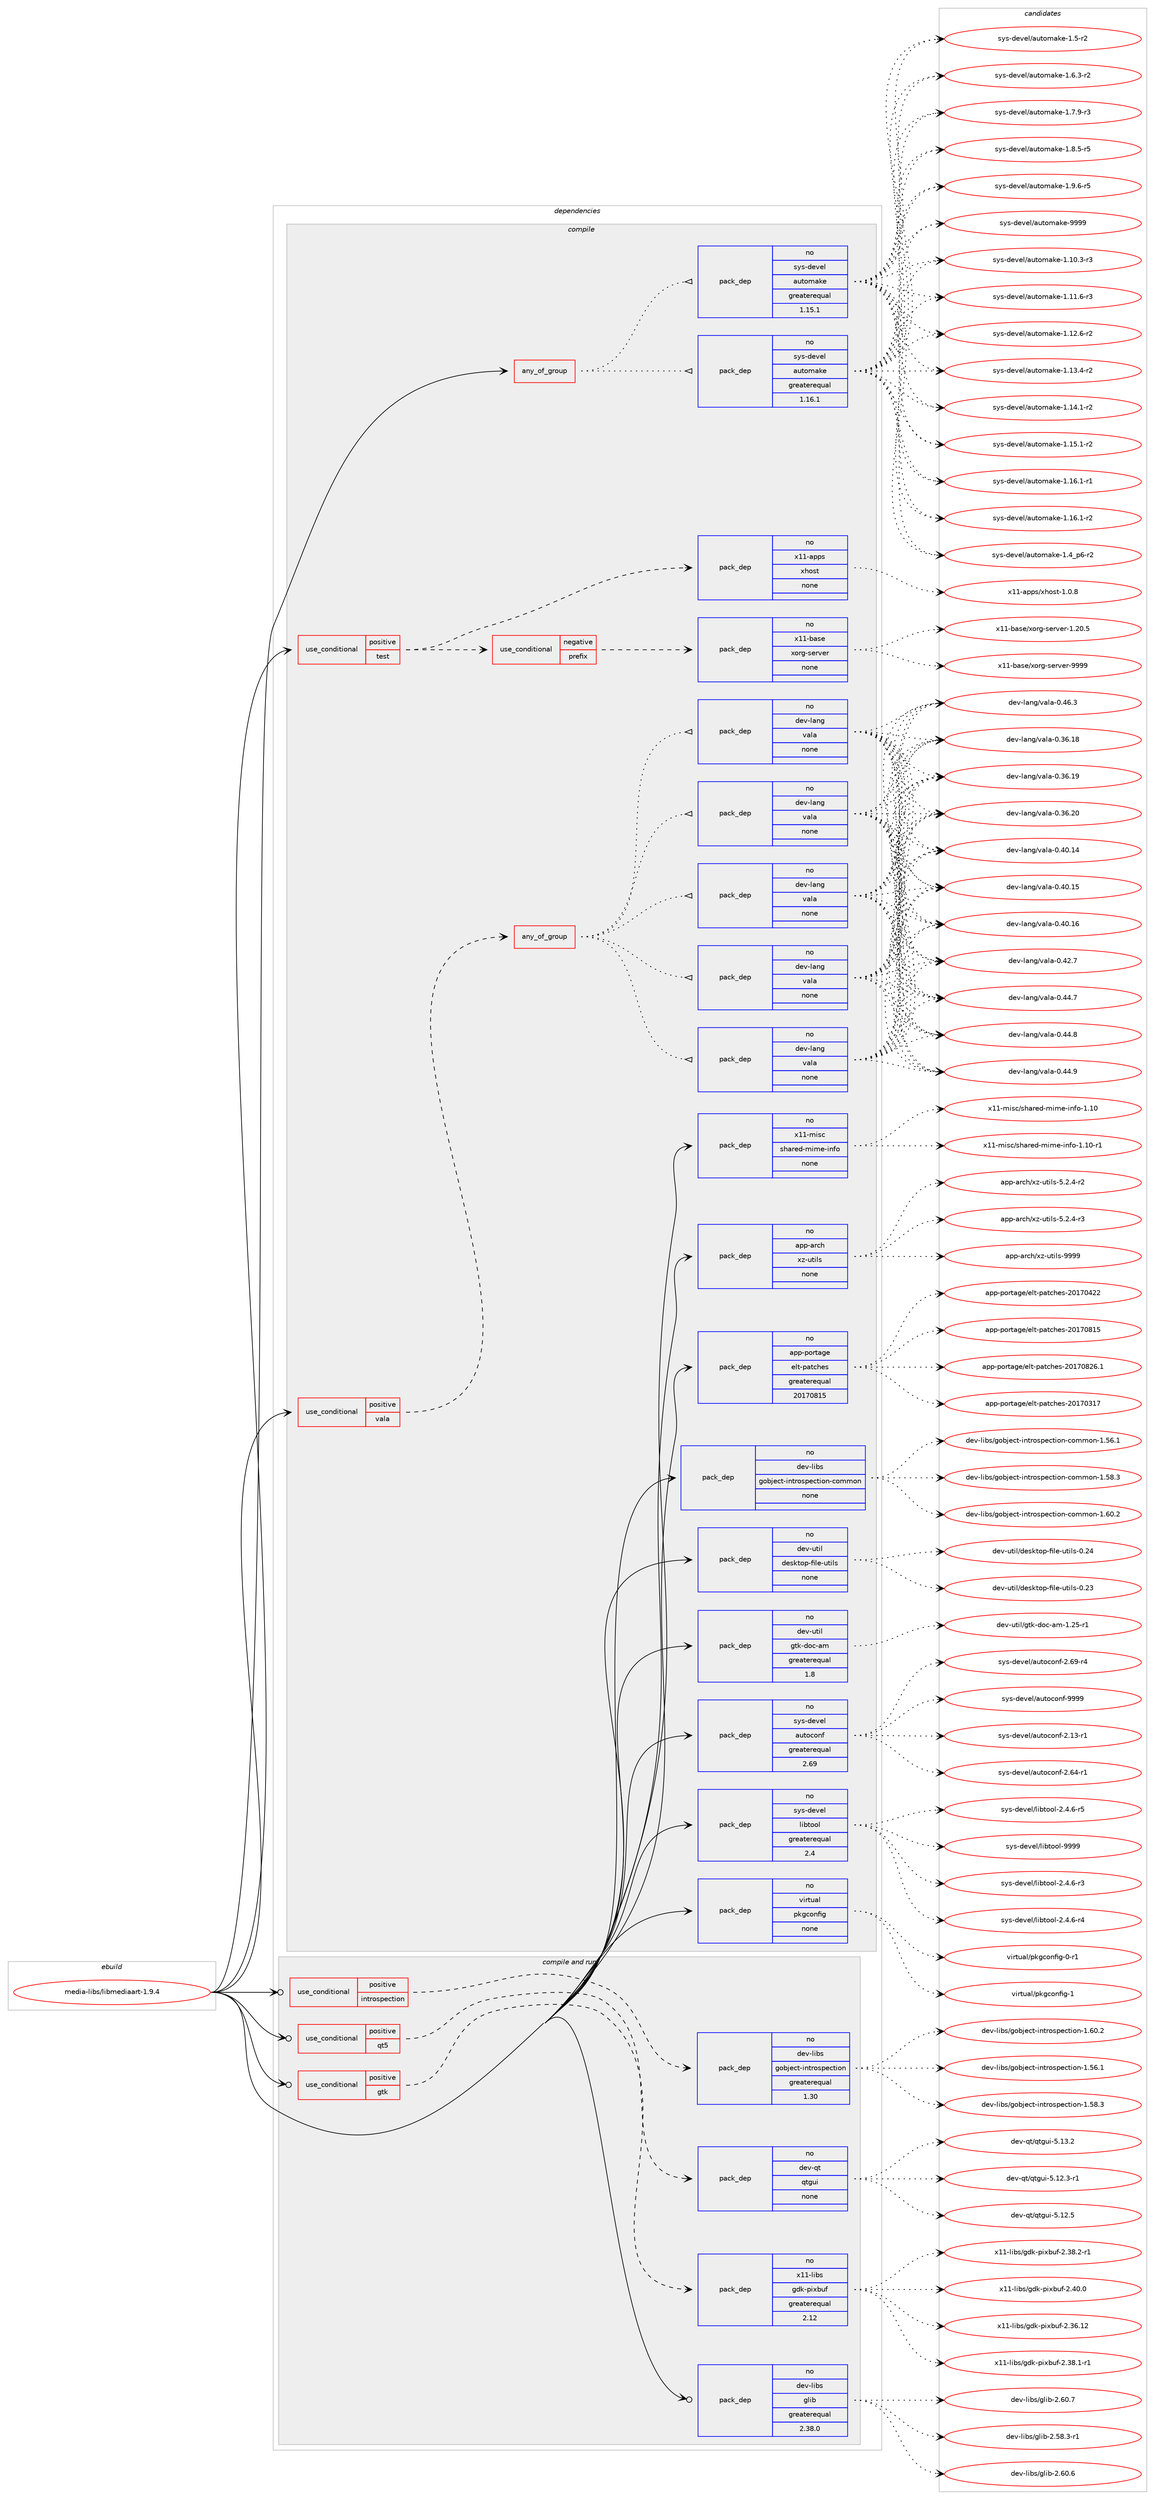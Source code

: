 digraph prolog {

# *************
# Graph options
# *************

newrank=true;
concentrate=true;
compound=true;
graph [rankdir=LR,fontname=Helvetica,fontsize=10,ranksep=1.5];#, ranksep=2.5, nodesep=0.2];
edge  [arrowhead=vee];
node  [fontname=Helvetica,fontsize=10];

# **********
# The ebuild
# **********

subgraph cluster_leftcol {
color=gray;
rank=same;
label=<<i>ebuild</i>>;
id [label="media-libs/libmediaart-1.9.4", color=red, width=4, href="../media-libs/libmediaart-1.9.4.svg"];
}

# ****************
# The dependencies
# ****************

subgraph cluster_midcol {
color=gray;
label=<<i>dependencies</i>>;
subgraph cluster_compile {
fillcolor="#eeeeee";
style=filled;
label=<<i>compile</i>>;
subgraph any13283 {
dependency787775 [label=<<TABLE BORDER="0" CELLBORDER="1" CELLSPACING="0" CELLPADDING="4"><TR><TD CELLPADDING="10">any_of_group</TD></TR></TABLE>>, shape=none, color=red];subgraph pack582469 {
dependency787776 [label=<<TABLE BORDER="0" CELLBORDER="1" CELLSPACING="0" CELLPADDING="4" WIDTH="220"><TR><TD ROWSPAN="6" CELLPADDING="30">pack_dep</TD></TR><TR><TD WIDTH="110">no</TD></TR><TR><TD>sys-devel</TD></TR><TR><TD>automake</TD></TR><TR><TD>greaterequal</TD></TR><TR><TD>1.16.1</TD></TR></TABLE>>, shape=none, color=blue];
}
dependency787775:e -> dependency787776:w [weight=20,style="dotted",arrowhead="oinv"];
subgraph pack582470 {
dependency787777 [label=<<TABLE BORDER="0" CELLBORDER="1" CELLSPACING="0" CELLPADDING="4" WIDTH="220"><TR><TD ROWSPAN="6" CELLPADDING="30">pack_dep</TD></TR><TR><TD WIDTH="110">no</TD></TR><TR><TD>sys-devel</TD></TR><TR><TD>automake</TD></TR><TR><TD>greaterequal</TD></TR><TR><TD>1.15.1</TD></TR></TABLE>>, shape=none, color=blue];
}
dependency787775:e -> dependency787777:w [weight=20,style="dotted",arrowhead="oinv"];
}
id:e -> dependency787775:w [weight=20,style="solid",arrowhead="vee"];
subgraph cond191590 {
dependency787778 [label=<<TABLE BORDER="0" CELLBORDER="1" CELLSPACING="0" CELLPADDING="4"><TR><TD ROWSPAN="3" CELLPADDING="10">use_conditional</TD></TR><TR><TD>positive</TD></TR><TR><TD>test</TD></TR></TABLE>>, shape=none, color=red];
subgraph cond191591 {
dependency787779 [label=<<TABLE BORDER="0" CELLBORDER="1" CELLSPACING="0" CELLPADDING="4"><TR><TD ROWSPAN="3" CELLPADDING="10">use_conditional</TD></TR><TR><TD>negative</TD></TR><TR><TD>prefix</TD></TR></TABLE>>, shape=none, color=red];
subgraph pack582471 {
dependency787780 [label=<<TABLE BORDER="0" CELLBORDER="1" CELLSPACING="0" CELLPADDING="4" WIDTH="220"><TR><TD ROWSPAN="6" CELLPADDING="30">pack_dep</TD></TR><TR><TD WIDTH="110">no</TD></TR><TR><TD>x11-base</TD></TR><TR><TD>xorg-server</TD></TR><TR><TD>none</TD></TR><TR><TD></TD></TR></TABLE>>, shape=none, color=blue];
}
dependency787779:e -> dependency787780:w [weight=20,style="dashed",arrowhead="vee"];
}
dependency787778:e -> dependency787779:w [weight=20,style="dashed",arrowhead="vee"];
subgraph pack582472 {
dependency787781 [label=<<TABLE BORDER="0" CELLBORDER="1" CELLSPACING="0" CELLPADDING="4" WIDTH="220"><TR><TD ROWSPAN="6" CELLPADDING="30">pack_dep</TD></TR><TR><TD WIDTH="110">no</TD></TR><TR><TD>x11-apps</TD></TR><TR><TD>xhost</TD></TR><TR><TD>none</TD></TR><TR><TD></TD></TR></TABLE>>, shape=none, color=blue];
}
dependency787778:e -> dependency787781:w [weight=20,style="dashed",arrowhead="vee"];
}
id:e -> dependency787778:w [weight=20,style="solid",arrowhead="vee"];
subgraph cond191592 {
dependency787782 [label=<<TABLE BORDER="0" CELLBORDER="1" CELLSPACING="0" CELLPADDING="4"><TR><TD ROWSPAN="3" CELLPADDING="10">use_conditional</TD></TR><TR><TD>positive</TD></TR><TR><TD>vala</TD></TR></TABLE>>, shape=none, color=red];
subgraph any13284 {
dependency787783 [label=<<TABLE BORDER="0" CELLBORDER="1" CELLSPACING="0" CELLPADDING="4"><TR><TD CELLPADDING="10">any_of_group</TD></TR></TABLE>>, shape=none, color=red];subgraph pack582473 {
dependency787784 [label=<<TABLE BORDER="0" CELLBORDER="1" CELLSPACING="0" CELLPADDING="4" WIDTH="220"><TR><TD ROWSPAN="6" CELLPADDING="30">pack_dep</TD></TR><TR><TD WIDTH="110">no</TD></TR><TR><TD>dev-lang</TD></TR><TR><TD>vala</TD></TR><TR><TD>none</TD></TR><TR><TD></TD></TR></TABLE>>, shape=none, color=blue];
}
dependency787783:e -> dependency787784:w [weight=20,style="dotted",arrowhead="oinv"];
subgraph pack582474 {
dependency787785 [label=<<TABLE BORDER="0" CELLBORDER="1" CELLSPACING="0" CELLPADDING="4" WIDTH="220"><TR><TD ROWSPAN="6" CELLPADDING="30">pack_dep</TD></TR><TR><TD WIDTH="110">no</TD></TR><TR><TD>dev-lang</TD></TR><TR><TD>vala</TD></TR><TR><TD>none</TD></TR><TR><TD></TD></TR></TABLE>>, shape=none, color=blue];
}
dependency787783:e -> dependency787785:w [weight=20,style="dotted",arrowhead="oinv"];
subgraph pack582475 {
dependency787786 [label=<<TABLE BORDER="0" CELLBORDER="1" CELLSPACING="0" CELLPADDING="4" WIDTH="220"><TR><TD ROWSPAN="6" CELLPADDING="30">pack_dep</TD></TR><TR><TD WIDTH="110">no</TD></TR><TR><TD>dev-lang</TD></TR><TR><TD>vala</TD></TR><TR><TD>none</TD></TR><TR><TD></TD></TR></TABLE>>, shape=none, color=blue];
}
dependency787783:e -> dependency787786:w [weight=20,style="dotted",arrowhead="oinv"];
subgraph pack582476 {
dependency787787 [label=<<TABLE BORDER="0" CELLBORDER="1" CELLSPACING="0" CELLPADDING="4" WIDTH="220"><TR><TD ROWSPAN="6" CELLPADDING="30">pack_dep</TD></TR><TR><TD WIDTH="110">no</TD></TR><TR><TD>dev-lang</TD></TR><TR><TD>vala</TD></TR><TR><TD>none</TD></TR><TR><TD></TD></TR></TABLE>>, shape=none, color=blue];
}
dependency787783:e -> dependency787787:w [weight=20,style="dotted",arrowhead="oinv"];
subgraph pack582477 {
dependency787788 [label=<<TABLE BORDER="0" CELLBORDER="1" CELLSPACING="0" CELLPADDING="4" WIDTH="220"><TR><TD ROWSPAN="6" CELLPADDING="30">pack_dep</TD></TR><TR><TD WIDTH="110">no</TD></TR><TR><TD>dev-lang</TD></TR><TR><TD>vala</TD></TR><TR><TD>none</TD></TR><TR><TD></TD></TR></TABLE>>, shape=none, color=blue];
}
dependency787783:e -> dependency787788:w [weight=20,style="dotted",arrowhead="oinv"];
}
dependency787782:e -> dependency787783:w [weight=20,style="dashed",arrowhead="vee"];
}
id:e -> dependency787782:w [weight=20,style="solid",arrowhead="vee"];
subgraph pack582478 {
dependency787789 [label=<<TABLE BORDER="0" CELLBORDER="1" CELLSPACING="0" CELLPADDING="4" WIDTH="220"><TR><TD ROWSPAN="6" CELLPADDING="30">pack_dep</TD></TR><TR><TD WIDTH="110">no</TD></TR><TR><TD>app-arch</TD></TR><TR><TD>xz-utils</TD></TR><TR><TD>none</TD></TR><TR><TD></TD></TR></TABLE>>, shape=none, color=blue];
}
id:e -> dependency787789:w [weight=20,style="solid",arrowhead="vee"];
subgraph pack582479 {
dependency787790 [label=<<TABLE BORDER="0" CELLBORDER="1" CELLSPACING="0" CELLPADDING="4" WIDTH="220"><TR><TD ROWSPAN="6" CELLPADDING="30">pack_dep</TD></TR><TR><TD WIDTH="110">no</TD></TR><TR><TD>app-portage</TD></TR><TR><TD>elt-patches</TD></TR><TR><TD>greaterequal</TD></TR><TR><TD>20170815</TD></TR></TABLE>>, shape=none, color=blue];
}
id:e -> dependency787790:w [weight=20,style="solid",arrowhead="vee"];
subgraph pack582480 {
dependency787791 [label=<<TABLE BORDER="0" CELLBORDER="1" CELLSPACING="0" CELLPADDING="4" WIDTH="220"><TR><TD ROWSPAN="6" CELLPADDING="30">pack_dep</TD></TR><TR><TD WIDTH="110">no</TD></TR><TR><TD>dev-libs</TD></TR><TR><TD>gobject-introspection-common</TD></TR><TR><TD>none</TD></TR><TR><TD></TD></TR></TABLE>>, shape=none, color=blue];
}
id:e -> dependency787791:w [weight=20,style="solid",arrowhead="vee"];
subgraph pack582481 {
dependency787792 [label=<<TABLE BORDER="0" CELLBORDER="1" CELLSPACING="0" CELLPADDING="4" WIDTH="220"><TR><TD ROWSPAN="6" CELLPADDING="30">pack_dep</TD></TR><TR><TD WIDTH="110">no</TD></TR><TR><TD>dev-util</TD></TR><TR><TD>desktop-file-utils</TD></TR><TR><TD>none</TD></TR><TR><TD></TD></TR></TABLE>>, shape=none, color=blue];
}
id:e -> dependency787792:w [weight=20,style="solid",arrowhead="vee"];
subgraph pack582482 {
dependency787793 [label=<<TABLE BORDER="0" CELLBORDER="1" CELLSPACING="0" CELLPADDING="4" WIDTH="220"><TR><TD ROWSPAN="6" CELLPADDING="30">pack_dep</TD></TR><TR><TD WIDTH="110">no</TD></TR><TR><TD>dev-util</TD></TR><TR><TD>gtk-doc-am</TD></TR><TR><TD>greaterequal</TD></TR><TR><TD>1.8</TD></TR></TABLE>>, shape=none, color=blue];
}
id:e -> dependency787793:w [weight=20,style="solid",arrowhead="vee"];
subgraph pack582483 {
dependency787794 [label=<<TABLE BORDER="0" CELLBORDER="1" CELLSPACING="0" CELLPADDING="4" WIDTH="220"><TR><TD ROWSPAN="6" CELLPADDING="30">pack_dep</TD></TR><TR><TD WIDTH="110">no</TD></TR><TR><TD>sys-devel</TD></TR><TR><TD>autoconf</TD></TR><TR><TD>greaterequal</TD></TR><TR><TD>2.69</TD></TR></TABLE>>, shape=none, color=blue];
}
id:e -> dependency787794:w [weight=20,style="solid",arrowhead="vee"];
subgraph pack582484 {
dependency787795 [label=<<TABLE BORDER="0" CELLBORDER="1" CELLSPACING="0" CELLPADDING="4" WIDTH="220"><TR><TD ROWSPAN="6" CELLPADDING="30">pack_dep</TD></TR><TR><TD WIDTH="110">no</TD></TR><TR><TD>sys-devel</TD></TR><TR><TD>libtool</TD></TR><TR><TD>greaterequal</TD></TR><TR><TD>2.4</TD></TR></TABLE>>, shape=none, color=blue];
}
id:e -> dependency787795:w [weight=20,style="solid",arrowhead="vee"];
subgraph pack582485 {
dependency787796 [label=<<TABLE BORDER="0" CELLBORDER="1" CELLSPACING="0" CELLPADDING="4" WIDTH="220"><TR><TD ROWSPAN="6" CELLPADDING="30">pack_dep</TD></TR><TR><TD WIDTH="110">no</TD></TR><TR><TD>virtual</TD></TR><TR><TD>pkgconfig</TD></TR><TR><TD>none</TD></TR><TR><TD></TD></TR></TABLE>>, shape=none, color=blue];
}
id:e -> dependency787796:w [weight=20,style="solid",arrowhead="vee"];
subgraph pack582486 {
dependency787797 [label=<<TABLE BORDER="0" CELLBORDER="1" CELLSPACING="0" CELLPADDING="4" WIDTH="220"><TR><TD ROWSPAN="6" CELLPADDING="30">pack_dep</TD></TR><TR><TD WIDTH="110">no</TD></TR><TR><TD>x11-misc</TD></TR><TR><TD>shared-mime-info</TD></TR><TR><TD>none</TD></TR><TR><TD></TD></TR></TABLE>>, shape=none, color=blue];
}
id:e -> dependency787797:w [weight=20,style="solid",arrowhead="vee"];
}
subgraph cluster_compileandrun {
fillcolor="#eeeeee";
style=filled;
label=<<i>compile and run</i>>;
subgraph cond191593 {
dependency787798 [label=<<TABLE BORDER="0" CELLBORDER="1" CELLSPACING="0" CELLPADDING="4"><TR><TD ROWSPAN="3" CELLPADDING="10">use_conditional</TD></TR><TR><TD>positive</TD></TR><TR><TD>gtk</TD></TR></TABLE>>, shape=none, color=red];
subgraph pack582487 {
dependency787799 [label=<<TABLE BORDER="0" CELLBORDER="1" CELLSPACING="0" CELLPADDING="4" WIDTH="220"><TR><TD ROWSPAN="6" CELLPADDING="30">pack_dep</TD></TR><TR><TD WIDTH="110">no</TD></TR><TR><TD>x11-libs</TD></TR><TR><TD>gdk-pixbuf</TD></TR><TR><TD>greaterequal</TD></TR><TR><TD>2.12</TD></TR></TABLE>>, shape=none, color=blue];
}
dependency787798:e -> dependency787799:w [weight=20,style="dashed",arrowhead="vee"];
}
id:e -> dependency787798:w [weight=20,style="solid",arrowhead="odotvee"];
subgraph cond191594 {
dependency787800 [label=<<TABLE BORDER="0" CELLBORDER="1" CELLSPACING="0" CELLPADDING="4"><TR><TD ROWSPAN="3" CELLPADDING="10">use_conditional</TD></TR><TR><TD>positive</TD></TR><TR><TD>introspection</TD></TR></TABLE>>, shape=none, color=red];
subgraph pack582488 {
dependency787801 [label=<<TABLE BORDER="0" CELLBORDER="1" CELLSPACING="0" CELLPADDING="4" WIDTH="220"><TR><TD ROWSPAN="6" CELLPADDING="30">pack_dep</TD></TR><TR><TD WIDTH="110">no</TD></TR><TR><TD>dev-libs</TD></TR><TR><TD>gobject-introspection</TD></TR><TR><TD>greaterequal</TD></TR><TR><TD>1.30</TD></TR></TABLE>>, shape=none, color=blue];
}
dependency787800:e -> dependency787801:w [weight=20,style="dashed",arrowhead="vee"];
}
id:e -> dependency787800:w [weight=20,style="solid",arrowhead="odotvee"];
subgraph cond191595 {
dependency787802 [label=<<TABLE BORDER="0" CELLBORDER="1" CELLSPACING="0" CELLPADDING="4"><TR><TD ROWSPAN="3" CELLPADDING="10">use_conditional</TD></TR><TR><TD>positive</TD></TR><TR><TD>qt5</TD></TR></TABLE>>, shape=none, color=red];
subgraph pack582489 {
dependency787803 [label=<<TABLE BORDER="0" CELLBORDER="1" CELLSPACING="0" CELLPADDING="4" WIDTH="220"><TR><TD ROWSPAN="6" CELLPADDING="30">pack_dep</TD></TR><TR><TD WIDTH="110">no</TD></TR><TR><TD>dev-qt</TD></TR><TR><TD>qtgui</TD></TR><TR><TD>none</TD></TR><TR><TD></TD></TR></TABLE>>, shape=none, color=blue];
}
dependency787802:e -> dependency787803:w [weight=20,style="dashed",arrowhead="vee"];
}
id:e -> dependency787802:w [weight=20,style="solid",arrowhead="odotvee"];
subgraph pack582490 {
dependency787804 [label=<<TABLE BORDER="0" CELLBORDER="1" CELLSPACING="0" CELLPADDING="4" WIDTH="220"><TR><TD ROWSPAN="6" CELLPADDING="30">pack_dep</TD></TR><TR><TD WIDTH="110">no</TD></TR><TR><TD>dev-libs</TD></TR><TR><TD>glib</TD></TR><TR><TD>greaterequal</TD></TR><TR><TD>2.38.0</TD></TR></TABLE>>, shape=none, color=blue];
}
id:e -> dependency787804:w [weight=20,style="solid",arrowhead="odotvee"];
}
subgraph cluster_run {
fillcolor="#eeeeee";
style=filled;
label=<<i>run</i>>;
}
}

# **************
# The candidates
# **************

subgraph cluster_choices {
rank=same;
color=gray;
label=<<i>candidates</i>>;

subgraph choice582469 {
color=black;
nodesep=1;
choice11512111545100101118101108479711711611110997107101454946494846514511451 [label="sys-devel/automake-1.10.3-r3", color=red, width=4,href="../sys-devel/automake-1.10.3-r3.svg"];
choice11512111545100101118101108479711711611110997107101454946494946544511451 [label="sys-devel/automake-1.11.6-r3", color=red, width=4,href="../sys-devel/automake-1.11.6-r3.svg"];
choice11512111545100101118101108479711711611110997107101454946495046544511450 [label="sys-devel/automake-1.12.6-r2", color=red, width=4,href="../sys-devel/automake-1.12.6-r2.svg"];
choice11512111545100101118101108479711711611110997107101454946495146524511450 [label="sys-devel/automake-1.13.4-r2", color=red, width=4,href="../sys-devel/automake-1.13.4-r2.svg"];
choice11512111545100101118101108479711711611110997107101454946495246494511450 [label="sys-devel/automake-1.14.1-r2", color=red, width=4,href="../sys-devel/automake-1.14.1-r2.svg"];
choice11512111545100101118101108479711711611110997107101454946495346494511450 [label="sys-devel/automake-1.15.1-r2", color=red, width=4,href="../sys-devel/automake-1.15.1-r2.svg"];
choice11512111545100101118101108479711711611110997107101454946495446494511449 [label="sys-devel/automake-1.16.1-r1", color=red, width=4,href="../sys-devel/automake-1.16.1-r1.svg"];
choice11512111545100101118101108479711711611110997107101454946495446494511450 [label="sys-devel/automake-1.16.1-r2", color=red, width=4,href="../sys-devel/automake-1.16.1-r2.svg"];
choice115121115451001011181011084797117116111109971071014549465295112544511450 [label="sys-devel/automake-1.4_p6-r2", color=red, width=4,href="../sys-devel/automake-1.4_p6-r2.svg"];
choice11512111545100101118101108479711711611110997107101454946534511450 [label="sys-devel/automake-1.5-r2", color=red, width=4,href="../sys-devel/automake-1.5-r2.svg"];
choice115121115451001011181011084797117116111109971071014549465446514511450 [label="sys-devel/automake-1.6.3-r2", color=red, width=4,href="../sys-devel/automake-1.6.3-r2.svg"];
choice115121115451001011181011084797117116111109971071014549465546574511451 [label="sys-devel/automake-1.7.9-r3", color=red, width=4,href="../sys-devel/automake-1.7.9-r3.svg"];
choice115121115451001011181011084797117116111109971071014549465646534511453 [label="sys-devel/automake-1.8.5-r5", color=red, width=4,href="../sys-devel/automake-1.8.5-r5.svg"];
choice115121115451001011181011084797117116111109971071014549465746544511453 [label="sys-devel/automake-1.9.6-r5", color=red, width=4,href="../sys-devel/automake-1.9.6-r5.svg"];
choice115121115451001011181011084797117116111109971071014557575757 [label="sys-devel/automake-9999", color=red, width=4,href="../sys-devel/automake-9999.svg"];
dependency787776:e -> choice11512111545100101118101108479711711611110997107101454946494846514511451:w [style=dotted,weight="100"];
dependency787776:e -> choice11512111545100101118101108479711711611110997107101454946494946544511451:w [style=dotted,weight="100"];
dependency787776:e -> choice11512111545100101118101108479711711611110997107101454946495046544511450:w [style=dotted,weight="100"];
dependency787776:e -> choice11512111545100101118101108479711711611110997107101454946495146524511450:w [style=dotted,weight="100"];
dependency787776:e -> choice11512111545100101118101108479711711611110997107101454946495246494511450:w [style=dotted,weight="100"];
dependency787776:e -> choice11512111545100101118101108479711711611110997107101454946495346494511450:w [style=dotted,weight="100"];
dependency787776:e -> choice11512111545100101118101108479711711611110997107101454946495446494511449:w [style=dotted,weight="100"];
dependency787776:e -> choice11512111545100101118101108479711711611110997107101454946495446494511450:w [style=dotted,weight="100"];
dependency787776:e -> choice115121115451001011181011084797117116111109971071014549465295112544511450:w [style=dotted,weight="100"];
dependency787776:e -> choice11512111545100101118101108479711711611110997107101454946534511450:w [style=dotted,weight="100"];
dependency787776:e -> choice115121115451001011181011084797117116111109971071014549465446514511450:w [style=dotted,weight="100"];
dependency787776:e -> choice115121115451001011181011084797117116111109971071014549465546574511451:w [style=dotted,weight="100"];
dependency787776:e -> choice115121115451001011181011084797117116111109971071014549465646534511453:w [style=dotted,weight="100"];
dependency787776:e -> choice115121115451001011181011084797117116111109971071014549465746544511453:w [style=dotted,weight="100"];
dependency787776:e -> choice115121115451001011181011084797117116111109971071014557575757:w [style=dotted,weight="100"];
}
subgraph choice582470 {
color=black;
nodesep=1;
choice11512111545100101118101108479711711611110997107101454946494846514511451 [label="sys-devel/automake-1.10.3-r3", color=red, width=4,href="../sys-devel/automake-1.10.3-r3.svg"];
choice11512111545100101118101108479711711611110997107101454946494946544511451 [label="sys-devel/automake-1.11.6-r3", color=red, width=4,href="../sys-devel/automake-1.11.6-r3.svg"];
choice11512111545100101118101108479711711611110997107101454946495046544511450 [label="sys-devel/automake-1.12.6-r2", color=red, width=4,href="../sys-devel/automake-1.12.6-r2.svg"];
choice11512111545100101118101108479711711611110997107101454946495146524511450 [label="sys-devel/automake-1.13.4-r2", color=red, width=4,href="../sys-devel/automake-1.13.4-r2.svg"];
choice11512111545100101118101108479711711611110997107101454946495246494511450 [label="sys-devel/automake-1.14.1-r2", color=red, width=4,href="../sys-devel/automake-1.14.1-r2.svg"];
choice11512111545100101118101108479711711611110997107101454946495346494511450 [label="sys-devel/automake-1.15.1-r2", color=red, width=4,href="../sys-devel/automake-1.15.1-r2.svg"];
choice11512111545100101118101108479711711611110997107101454946495446494511449 [label="sys-devel/automake-1.16.1-r1", color=red, width=4,href="../sys-devel/automake-1.16.1-r1.svg"];
choice11512111545100101118101108479711711611110997107101454946495446494511450 [label="sys-devel/automake-1.16.1-r2", color=red, width=4,href="../sys-devel/automake-1.16.1-r2.svg"];
choice115121115451001011181011084797117116111109971071014549465295112544511450 [label="sys-devel/automake-1.4_p6-r2", color=red, width=4,href="../sys-devel/automake-1.4_p6-r2.svg"];
choice11512111545100101118101108479711711611110997107101454946534511450 [label="sys-devel/automake-1.5-r2", color=red, width=4,href="../sys-devel/automake-1.5-r2.svg"];
choice115121115451001011181011084797117116111109971071014549465446514511450 [label="sys-devel/automake-1.6.3-r2", color=red, width=4,href="../sys-devel/automake-1.6.3-r2.svg"];
choice115121115451001011181011084797117116111109971071014549465546574511451 [label="sys-devel/automake-1.7.9-r3", color=red, width=4,href="../sys-devel/automake-1.7.9-r3.svg"];
choice115121115451001011181011084797117116111109971071014549465646534511453 [label="sys-devel/automake-1.8.5-r5", color=red, width=4,href="../sys-devel/automake-1.8.5-r5.svg"];
choice115121115451001011181011084797117116111109971071014549465746544511453 [label="sys-devel/automake-1.9.6-r5", color=red, width=4,href="../sys-devel/automake-1.9.6-r5.svg"];
choice115121115451001011181011084797117116111109971071014557575757 [label="sys-devel/automake-9999", color=red, width=4,href="../sys-devel/automake-9999.svg"];
dependency787777:e -> choice11512111545100101118101108479711711611110997107101454946494846514511451:w [style=dotted,weight="100"];
dependency787777:e -> choice11512111545100101118101108479711711611110997107101454946494946544511451:w [style=dotted,weight="100"];
dependency787777:e -> choice11512111545100101118101108479711711611110997107101454946495046544511450:w [style=dotted,weight="100"];
dependency787777:e -> choice11512111545100101118101108479711711611110997107101454946495146524511450:w [style=dotted,weight="100"];
dependency787777:e -> choice11512111545100101118101108479711711611110997107101454946495246494511450:w [style=dotted,weight="100"];
dependency787777:e -> choice11512111545100101118101108479711711611110997107101454946495346494511450:w [style=dotted,weight="100"];
dependency787777:e -> choice11512111545100101118101108479711711611110997107101454946495446494511449:w [style=dotted,weight="100"];
dependency787777:e -> choice11512111545100101118101108479711711611110997107101454946495446494511450:w [style=dotted,weight="100"];
dependency787777:e -> choice115121115451001011181011084797117116111109971071014549465295112544511450:w [style=dotted,weight="100"];
dependency787777:e -> choice11512111545100101118101108479711711611110997107101454946534511450:w [style=dotted,weight="100"];
dependency787777:e -> choice115121115451001011181011084797117116111109971071014549465446514511450:w [style=dotted,weight="100"];
dependency787777:e -> choice115121115451001011181011084797117116111109971071014549465546574511451:w [style=dotted,weight="100"];
dependency787777:e -> choice115121115451001011181011084797117116111109971071014549465646534511453:w [style=dotted,weight="100"];
dependency787777:e -> choice115121115451001011181011084797117116111109971071014549465746544511453:w [style=dotted,weight="100"];
dependency787777:e -> choice115121115451001011181011084797117116111109971071014557575757:w [style=dotted,weight="100"];
}
subgraph choice582471 {
color=black;
nodesep=1;
choice1204949459897115101471201111141034511510111411810111445494650484653 [label="x11-base/xorg-server-1.20.5", color=red, width=4,href="../x11-base/xorg-server-1.20.5.svg"];
choice120494945989711510147120111114103451151011141181011144557575757 [label="x11-base/xorg-server-9999", color=red, width=4,href="../x11-base/xorg-server-9999.svg"];
dependency787780:e -> choice1204949459897115101471201111141034511510111411810111445494650484653:w [style=dotted,weight="100"];
dependency787780:e -> choice120494945989711510147120111114103451151011141181011144557575757:w [style=dotted,weight="100"];
}
subgraph choice582472 {
color=black;
nodesep=1;
choice1204949459711211211547120104111115116454946484656 [label="x11-apps/xhost-1.0.8", color=red, width=4,href="../x11-apps/xhost-1.0.8.svg"];
dependency787781:e -> choice1204949459711211211547120104111115116454946484656:w [style=dotted,weight="100"];
}
subgraph choice582473 {
color=black;
nodesep=1;
choice10010111845108971101034711897108974548465154464956 [label="dev-lang/vala-0.36.18", color=red, width=4,href="../dev-lang/vala-0.36.18.svg"];
choice10010111845108971101034711897108974548465154464957 [label="dev-lang/vala-0.36.19", color=red, width=4,href="../dev-lang/vala-0.36.19.svg"];
choice10010111845108971101034711897108974548465154465048 [label="dev-lang/vala-0.36.20", color=red, width=4,href="../dev-lang/vala-0.36.20.svg"];
choice10010111845108971101034711897108974548465248464952 [label="dev-lang/vala-0.40.14", color=red, width=4,href="../dev-lang/vala-0.40.14.svg"];
choice10010111845108971101034711897108974548465248464953 [label="dev-lang/vala-0.40.15", color=red, width=4,href="../dev-lang/vala-0.40.15.svg"];
choice10010111845108971101034711897108974548465248464954 [label="dev-lang/vala-0.40.16", color=red, width=4,href="../dev-lang/vala-0.40.16.svg"];
choice100101118451089711010347118971089745484652504655 [label="dev-lang/vala-0.42.7", color=red, width=4,href="../dev-lang/vala-0.42.7.svg"];
choice100101118451089711010347118971089745484652524655 [label="dev-lang/vala-0.44.7", color=red, width=4,href="../dev-lang/vala-0.44.7.svg"];
choice100101118451089711010347118971089745484652524656 [label="dev-lang/vala-0.44.8", color=red, width=4,href="../dev-lang/vala-0.44.8.svg"];
choice100101118451089711010347118971089745484652524657 [label="dev-lang/vala-0.44.9", color=red, width=4,href="../dev-lang/vala-0.44.9.svg"];
choice100101118451089711010347118971089745484652544651 [label="dev-lang/vala-0.46.3", color=red, width=4,href="../dev-lang/vala-0.46.3.svg"];
dependency787784:e -> choice10010111845108971101034711897108974548465154464956:w [style=dotted,weight="100"];
dependency787784:e -> choice10010111845108971101034711897108974548465154464957:w [style=dotted,weight="100"];
dependency787784:e -> choice10010111845108971101034711897108974548465154465048:w [style=dotted,weight="100"];
dependency787784:e -> choice10010111845108971101034711897108974548465248464952:w [style=dotted,weight="100"];
dependency787784:e -> choice10010111845108971101034711897108974548465248464953:w [style=dotted,weight="100"];
dependency787784:e -> choice10010111845108971101034711897108974548465248464954:w [style=dotted,weight="100"];
dependency787784:e -> choice100101118451089711010347118971089745484652504655:w [style=dotted,weight="100"];
dependency787784:e -> choice100101118451089711010347118971089745484652524655:w [style=dotted,weight="100"];
dependency787784:e -> choice100101118451089711010347118971089745484652524656:w [style=dotted,weight="100"];
dependency787784:e -> choice100101118451089711010347118971089745484652524657:w [style=dotted,weight="100"];
dependency787784:e -> choice100101118451089711010347118971089745484652544651:w [style=dotted,weight="100"];
}
subgraph choice582474 {
color=black;
nodesep=1;
choice10010111845108971101034711897108974548465154464956 [label="dev-lang/vala-0.36.18", color=red, width=4,href="../dev-lang/vala-0.36.18.svg"];
choice10010111845108971101034711897108974548465154464957 [label="dev-lang/vala-0.36.19", color=red, width=4,href="../dev-lang/vala-0.36.19.svg"];
choice10010111845108971101034711897108974548465154465048 [label="dev-lang/vala-0.36.20", color=red, width=4,href="../dev-lang/vala-0.36.20.svg"];
choice10010111845108971101034711897108974548465248464952 [label="dev-lang/vala-0.40.14", color=red, width=4,href="../dev-lang/vala-0.40.14.svg"];
choice10010111845108971101034711897108974548465248464953 [label="dev-lang/vala-0.40.15", color=red, width=4,href="../dev-lang/vala-0.40.15.svg"];
choice10010111845108971101034711897108974548465248464954 [label="dev-lang/vala-0.40.16", color=red, width=4,href="../dev-lang/vala-0.40.16.svg"];
choice100101118451089711010347118971089745484652504655 [label="dev-lang/vala-0.42.7", color=red, width=4,href="../dev-lang/vala-0.42.7.svg"];
choice100101118451089711010347118971089745484652524655 [label="dev-lang/vala-0.44.7", color=red, width=4,href="../dev-lang/vala-0.44.7.svg"];
choice100101118451089711010347118971089745484652524656 [label="dev-lang/vala-0.44.8", color=red, width=4,href="../dev-lang/vala-0.44.8.svg"];
choice100101118451089711010347118971089745484652524657 [label="dev-lang/vala-0.44.9", color=red, width=4,href="../dev-lang/vala-0.44.9.svg"];
choice100101118451089711010347118971089745484652544651 [label="dev-lang/vala-0.46.3", color=red, width=4,href="../dev-lang/vala-0.46.3.svg"];
dependency787785:e -> choice10010111845108971101034711897108974548465154464956:w [style=dotted,weight="100"];
dependency787785:e -> choice10010111845108971101034711897108974548465154464957:w [style=dotted,weight="100"];
dependency787785:e -> choice10010111845108971101034711897108974548465154465048:w [style=dotted,weight="100"];
dependency787785:e -> choice10010111845108971101034711897108974548465248464952:w [style=dotted,weight="100"];
dependency787785:e -> choice10010111845108971101034711897108974548465248464953:w [style=dotted,weight="100"];
dependency787785:e -> choice10010111845108971101034711897108974548465248464954:w [style=dotted,weight="100"];
dependency787785:e -> choice100101118451089711010347118971089745484652504655:w [style=dotted,weight="100"];
dependency787785:e -> choice100101118451089711010347118971089745484652524655:w [style=dotted,weight="100"];
dependency787785:e -> choice100101118451089711010347118971089745484652524656:w [style=dotted,weight="100"];
dependency787785:e -> choice100101118451089711010347118971089745484652524657:w [style=dotted,weight="100"];
dependency787785:e -> choice100101118451089711010347118971089745484652544651:w [style=dotted,weight="100"];
}
subgraph choice582475 {
color=black;
nodesep=1;
choice10010111845108971101034711897108974548465154464956 [label="dev-lang/vala-0.36.18", color=red, width=4,href="../dev-lang/vala-0.36.18.svg"];
choice10010111845108971101034711897108974548465154464957 [label="dev-lang/vala-0.36.19", color=red, width=4,href="../dev-lang/vala-0.36.19.svg"];
choice10010111845108971101034711897108974548465154465048 [label="dev-lang/vala-0.36.20", color=red, width=4,href="../dev-lang/vala-0.36.20.svg"];
choice10010111845108971101034711897108974548465248464952 [label="dev-lang/vala-0.40.14", color=red, width=4,href="../dev-lang/vala-0.40.14.svg"];
choice10010111845108971101034711897108974548465248464953 [label="dev-lang/vala-0.40.15", color=red, width=4,href="../dev-lang/vala-0.40.15.svg"];
choice10010111845108971101034711897108974548465248464954 [label="dev-lang/vala-0.40.16", color=red, width=4,href="../dev-lang/vala-0.40.16.svg"];
choice100101118451089711010347118971089745484652504655 [label="dev-lang/vala-0.42.7", color=red, width=4,href="../dev-lang/vala-0.42.7.svg"];
choice100101118451089711010347118971089745484652524655 [label="dev-lang/vala-0.44.7", color=red, width=4,href="../dev-lang/vala-0.44.7.svg"];
choice100101118451089711010347118971089745484652524656 [label="dev-lang/vala-0.44.8", color=red, width=4,href="../dev-lang/vala-0.44.8.svg"];
choice100101118451089711010347118971089745484652524657 [label="dev-lang/vala-0.44.9", color=red, width=4,href="../dev-lang/vala-0.44.9.svg"];
choice100101118451089711010347118971089745484652544651 [label="dev-lang/vala-0.46.3", color=red, width=4,href="../dev-lang/vala-0.46.3.svg"];
dependency787786:e -> choice10010111845108971101034711897108974548465154464956:w [style=dotted,weight="100"];
dependency787786:e -> choice10010111845108971101034711897108974548465154464957:w [style=dotted,weight="100"];
dependency787786:e -> choice10010111845108971101034711897108974548465154465048:w [style=dotted,weight="100"];
dependency787786:e -> choice10010111845108971101034711897108974548465248464952:w [style=dotted,weight="100"];
dependency787786:e -> choice10010111845108971101034711897108974548465248464953:w [style=dotted,weight="100"];
dependency787786:e -> choice10010111845108971101034711897108974548465248464954:w [style=dotted,weight="100"];
dependency787786:e -> choice100101118451089711010347118971089745484652504655:w [style=dotted,weight="100"];
dependency787786:e -> choice100101118451089711010347118971089745484652524655:w [style=dotted,weight="100"];
dependency787786:e -> choice100101118451089711010347118971089745484652524656:w [style=dotted,weight="100"];
dependency787786:e -> choice100101118451089711010347118971089745484652524657:w [style=dotted,weight="100"];
dependency787786:e -> choice100101118451089711010347118971089745484652544651:w [style=dotted,weight="100"];
}
subgraph choice582476 {
color=black;
nodesep=1;
choice10010111845108971101034711897108974548465154464956 [label="dev-lang/vala-0.36.18", color=red, width=4,href="../dev-lang/vala-0.36.18.svg"];
choice10010111845108971101034711897108974548465154464957 [label="dev-lang/vala-0.36.19", color=red, width=4,href="../dev-lang/vala-0.36.19.svg"];
choice10010111845108971101034711897108974548465154465048 [label="dev-lang/vala-0.36.20", color=red, width=4,href="../dev-lang/vala-0.36.20.svg"];
choice10010111845108971101034711897108974548465248464952 [label="dev-lang/vala-0.40.14", color=red, width=4,href="../dev-lang/vala-0.40.14.svg"];
choice10010111845108971101034711897108974548465248464953 [label="dev-lang/vala-0.40.15", color=red, width=4,href="../dev-lang/vala-0.40.15.svg"];
choice10010111845108971101034711897108974548465248464954 [label="dev-lang/vala-0.40.16", color=red, width=4,href="../dev-lang/vala-0.40.16.svg"];
choice100101118451089711010347118971089745484652504655 [label="dev-lang/vala-0.42.7", color=red, width=4,href="../dev-lang/vala-0.42.7.svg"];
choice100101118451089711010347118971089745484652524655 [label="dev-lang/vala-0.44.7", color=red, width=4,href="../dev-lang/vala-0.44.7.svg"];
choice100101118451089711010347118971089745484652524656 [label="dev-lang/vala-0.44.8", color=red, width=4,href="../dev-lang/vala-0.44.8.svg"];
choice100101118451089711010347118971089745484652524657 [label="dev-lang/vala-0.44.9", color=red, width=4,href="../dev-lang/vala-0.44.9.svg"];
choice100101118451089711010347118971089745484652544651 [label="dev-lang/vala-0.46.3", color=red, width=4,href="../dev-lang/vala-0.46.3.svg"];
dependency787787:e -> choice10010111845108971101034711897108974548465154464956:w [style=dotted,weight="100"];
dependency787787:e -> choice10010111845108971101034711897108974548465154464957:w [style=dotted,weight="100"];
dependency787787:e -> choice10010111845108971101034711897108974548465154465048:w [style=dotted,weight="100"];
dependency787787:e -> choice10010111845108971101034711897108974548465248464952:w [style=dotted,weight="100"];
dependency787787:e -> choice10010111845108971101034711897108974548465248464953:w [style=dotted,weight="100"];
dependency787787:e -> choice10010111845108971101034711897108974548465248464954:w [style=dotted,weight="100"];
dependency787787:e -> choice100101118451089711010347118971089745484652504655:w [style=dotted,weight="100"];
dependency787787:e -> choice100101118451089711010347118971089745484652524655:w [style=dotted,weight="100"];
dependency787787:e -> choice100101118451089711010347118971089745484652524656:w [style=dotted,weight="100"];
dependency787787:e -> choice100101118451089711010347118971089745484652524657:w [style=dotted,weight="100"];
dependency787787:e -> choice100101118451089711010347118971089745484652544651:w [style=dotted,weight="100"];
}
subgraph choice582477 {
color=black;
nodesep=1;
choice10010111845108971101034711897108974548465154464956 [label="dev-lang/vala-0.36.18", color=red, width=4,href="../dev-lang/vala-0.36.18.svg"];
choice10010111845108971101034711897108974548465154464957 [label="dev-lang/vala-0.36.19", color=red, width=4,href="../dev-lang/vala-0.36.19.svg"];
choice10010111845108971101034711897108974548465154465048 [label="dev-lang/vala-0.36.20", color=red, width=4,href="../dev-lang/vala-0.36.20.svg"];
choice10010111845108971101034711897108974548465248464952 [label="dev-lang/vala-0.40.14", color=red, width=4,href="../dev-lang/vala-0.40.14.svg"];
choice10010111845108971101034711897108974548465248464953 [label="dev-lang/vala-0.40.15", color=red, width=4,href="../dev-lang/vala-0.40.15.svg"];
choice10010111845108971101034711897108974548465248464954 [label="dev-lang/vala-0.40.16", color=red, width=4,href="../dev-lang/vala-0.40.16.svg"];
choice100101118451089711010347118971089745484652504655 [label="dev-lang/vala-0.42.7", color=red, width=4,href="../dev-lang/vala-0.42.7.svg"];
choice100101118451089711010347118971089745484652524655 [label="dev-lang/vala-0.44.7", color=red, width=4,href="../dev-lang/vala-0.44.7.svg"];
choice100101118451089711010347118971089745484652524656 [label="dev-lang/vala-0.44.8", color=red, width=4,href="../dev-lang/vala-0.44.8.svg"];
choice100101118451089711010347118971089745484652524657 [label="dev-lang/vala-0.44.9", color=red, width=4,href="../dev-lang/vala-0.44.9.svg"];
choice100101118451089711010347118971089745484652544651 [label="dev-lang/vala-0.46.3", color=red, width=4,href="../dev-lang/vala-0.46.3.svg"];
dependency787788:e -> choice10010111845108971101034711897108974548465154464956:w [style=dotted,weight="100"];
dependency787788:e -> choice10010111845108971101034711897108974548465154464957:w [style=dotted,weight="100"];
dependency787788:e -> choice10010111845108971101034711897108974548465154465048:w [style=dotted,weight="100"];
dependency787788:e -> choice10010111845108971101034711897108974548465248464952:w [style=dotted,weight="100"];
dependency787788:e -> choice10010111845108971101034711897108974548465248464953:w [style=dotted,weight="100"];
dependency787788:e -> choice10010111845108971101034711897108974548465248464954:w [style=dotted,weight="100"];
dependency787788:e -> choice100101118451089711010347118971089745484652504655:w [style=dotted,weight="100"];
dependency787788:e -> choice100101118451089711010347118971089745484652524655:w [style=dotted,weight="100"];
dependency787788:e -> choice100101118451089711010347118971089745484652524656:w [style=dotted,weight="100"];
dependency787788:e -> choice100101118451089711010347118971089745484652524657:w [style=dotted,weight="100"];
dependency787788:e -> choice100101118451089711010347118971089745484652544651:w [style=dotted,weight="100"];
}
subgraph choice582478 {
color=black;
nodesep=1;
choice9711211245971149910447120122451171161051081154553465046524511450 [label="app-arch/xz-utils-5.2.4-r2", color=red, width=4,href="../app-arch/xz-utils-5.2.4-r2.svg"];
choice9711211245971149910447120122451171161051081154553465046524511451 [label="app-arch/xz-utils-5.2.4-r3", color=red, width=4,href="../app-arch/xz-utils-5.2.4-r3.svg"];
choice9711211245971149910447120122451171161051081154557575757 [label="app-arch/xz-utils-9999", color=red, width=4,href="../app-arch/xz-utils-9999.svg"];
dependency787789:e -> choice9711211245971149910447120122451171161051081154553465046524511450:w [style=dotted,weight="100"];
dependency787789:e -> choice9711211245971149910447120122451171161051081154553465046524511451:w [style=dotted,weight="100"];
dependency787789:e -> choice9711211245971149910447120122451171161051081154557575757:w [style=dotted,weight="100"];
}
subgraph choice582479 {
color=black;
nodesep=1;
choice97112112451121111141169710310147101108116451129711699104101115455048495548514955 [label="app-portage/elt-patches-20170317", color=red, width=4,href="../app-portage/elt-patches-20170317.svg"];
choice97112112451121111141169710310147101108116451129711699104101115455048495548525050 [label="app-portage/elt-patches-20170422", color=red, width=4,href="../app-portage/elt-patches-20170422.svg"];
choice97112112451121111141169710310147101108116451129711699104101115455048495548564953 [label="app-portage/elt-patches-20170815", color=red, width=4,href="../app-portage/elt-patches-20170815.svg"];
choice971121124511211111411697103101471011081164511297116991041011154550484955485650544649 [label="app-portage/elt-patches-20170826.1", color=red, width=4,href="../app-portage/elt-patches-20170826.1.svg"];
dependency787790:e -> choice97112112451121111141169710310147101108116451129711699104101115455048495548514955:w [style=dotted,weight="100"];
dependency787790:e -> choice97112112451121111141169710310147101108116451129711699104101115455048495548525050:w [style=dotted,weight="100"];
dependency787790:e -> choice97112112451121111141169710310147101108116451129711699104101115455048495548564953:w [style=dotted,weight="100"];
dependency787790:e -> choice971121124511211111411697103101471011081164511297116991041011154550484955485650544649:w [style=dotted,weight="100"];
}
subgraph choice582480 {
color=black;
nodesep=1;
choice10010111845108105981154710311198106101991164510511011611411111511210199116105111110459911110910911111045494653544649 [label="dev-libs/gobject-introspection-common-1.56.1", color=red, width=4,href="../dev-libs/gobject-introspection-common-1.56.1.svg"];
choice10010111845108105981154710311198106101991164510511011611411111511210199116105111110459911110910911111045494653564651 [label="dev-libs/gobject-introspection-common-1.58.3", color=red, width=4,href="../dev-libs/gobject-introspection-common-1.58.3.svg"];
choice10010111845108105981154710311198106101991164510511011611411111511210199116105111110459911110910911111045494654484650 [label="dev-libs/gobject-introspection-common-1.60.2", color=red, width=4,href="../dev-libs/gobject-introspection-common-1.60.2.svg"];
dependency787791:e -> choice10010111845108105981154710311198106101991164510511011611411111511210199116105111110459911110910911111045494653544649:w [style=dotted,weight="100"];
dependency787791:e -> choice10010111845108105981154710311198106101991164510511011611411111511210199116105111110459911110910911111045494653564651:w [style=dotted,weight="100"];
dependency787791:e -> choice10010111845108105981154710311198106101991164510511011611411111511210199116105111110459911110910911111045494654484650:w [style=dotted,weight="100"];
}
subgraph choice582481 {
color=black;
nodesep=1;
choice100101118451171161051084710010111510711611111245102105108101451171161051081154548465051 [label="dev-util/desktop-file-utils-0.23", color=red, width=4,href="../dev-util/desktop-file-utils-0.23.svg"];
choice100101118451171161051084710010111510711611111245102105108101451171161051081154548465052 [label="dev-util/desktop-file-utils-0.24", color=red, width=4,href="../dev-util/desktop-file-utils-0.24.svg"];
dependency787792:e -> choice100101118451171161051084710010111510711611111245102105108101451171161051081154548465051:w [style=dotted,weight="100"];
dependency787792:e -> choice100101118451171161051084710010111510711611111245102105108101451171161051081154548465052:w [style=dotted,weight="100"];
}
subgraph choice582482 {
color=black;
nodesep=1;
choice10010111845117116105108471031161074510011199459710945494650534511449 [label="dev-util/gtk-doc-am-1.25-r1", color=red, width=4,href="../dev-util/gtk-doc-am-1.25-r1.svg"];
dependency787793:e -> choice10010111845117116105108471031161074510011199459710945494650534511449:w [style=dotted,weight="100"];
}
subgraph choice582483 {
color=black;
nodesep=1;
choice1151211154510010111810110847971171161119911111010245504649514511449 [label="sys-devel/autoconf-2.13-r1", color=red, width=4,href="../sys-devel/autoconf-2.13-r1.svg"];
choice1151211154510010111810110847971171161119911111010245504654524511449 [label="sys-devel/autoconf-2.64-r1", color=red, width=4,href="../sys-devel/autoconf-2.64-r1.svg"];
choice1151211154510010111810110847971171161119911111010245504654574511452 [label="sys-devel/autoconf-2.69-r4", color=red, width=4,href="../sys-devel/autoconf-2.69-r4.svg"];
choice115121115451001011181011084797117116111991111101024557575757 [label="sys-devel/autoconf-9999", color=red, width=4,href="../sys-devel/autoconf-9999.svg"];
dependency787794:e -> choice1151211154510010111810110847971171161119911111010245504649514511449:w [style=dotted,weight="100"];
dependency787794:e -> choice1151211154510010111810110847971171161119911111010245504654524511449:w [style=dotted,weight="100"];
dependency787794:e -> choice1151211154510010111810110847971171161119911111010245504654574511452:w [style=dotted,weight="100"];
dependency787794:e -> choice115121115451001011181011084797117116111991111101024557575757:w [style=dotted,weight="100"];
}
subgraph choice582484 {
color=black;
nodesep=1;
choice1151211154510010111810110847108105981161111111084550465246544511451 [label="sys-devel/libtool-2.4.6-r3", color=red, width=4,href="../sys-devel/libtool-2.4.6-r3.svg"];
choice1151211154510010111810110847108105981161111111084550465246544511452 [label="sys-devel/libtool-2.4.6-r4", color=red, width=4,href="../sys-devel/libtool-2.4.6-r4.svg"];
choice1151211154510010111810110847108105981161111111084550465246544511453 [label="sys-devel/libtool-2.4.6-r5", color=red, width=4,href="../sys-devel/libtool-2.4.6-r5.svg"];
choice1151211154510010111810110847108105981161111111084557575757 [label="sys-devel/libtool-9999", color=red, width=4,href="../sys-devel/libtool-9999.svg"];
dependency787795:e -> choice1151211154510010111810110847108105981161111111084550465246544511451:w [style=dotted,weight="100"];
dependency787795:e -> choice1151211154510010111810110847108105981161111111084550465246544511452:w [style=dotted,weight="100"];
dependency787795:e -> choice1151211154510010111810110847108105981161111111084550465246544511453:w [style=dotted,weight="100"];
dependency787795:e -> choice1151211154510010111810110847108105981161111111084557575757:w [style=dotted,weight="100"];
}
subgraph choice582485 {
color=black;
nodesep=1;
choice11810511411611797108471121071039911111010210510345484511449 [label="virtual/pkgconfig-0-r1", color=red, width=4,href="../virtual/pkgconfig-0-r1.svg"];
choice1181051141161179710847112107103991111101021051034549 [label="virtual/pkgconfig-1", color=red, width=4,href="../virtual/pkgconfig-1.svg"];
dependency787796:e -> choice11810511411611797108471121071039911111010210510345484511449:w [style=dotted,weight="100"];
dependency787796:e -> choice1181051141161179710847112107103991111101021051034549:w [style=dotted,weight="100"];
}
subgraph choice582486 {
color=black;
nodesep=1;
choice12049494510910511599471151049711410110045109105109101451051101021114549464948 [label="x11-misc/shared-mime-info-1.10", color=red, width=4,href="../x11-misc/shared-mime-info-1.10.svg"];
choice120494945109105115994711510497114101100451091051091014510511010211145494649484511449 [label="x11-misc/shared-mime-info-1.10-r1", color=red, width=4,href="../x11-misc/shared-mime-info-1.10-r1.svg"];
dependency787797:e -> choice12049494510910511599471151049711410110045109105109101451051101021114549464948:w [style=dotted,weight="100"];
dependency787797:e -> choice120494945109105115994711510497114101100451091051091014510511010211145494649484511449:w [style=dotted,weight="100"];
}
subgraph choice582487 {
color=black;
nodesep=1;
choice120494945108105981154710310010745112105120981171024550465154464950 [label="x11-libs/gdk-pixbuf-2.36.12", color=red, width=4,href="../x11-libs/gdk-pixbuf-2.36.12.svg"];
choice12049494510810598115471031001074511210512098117102455046515646494511449 [label="x11-libs/gdk-pixbuf-2.38.1-r1", color=red, width=4,href="../x11-libs/gdk-pixbuf-2.38.1-r1.svg"];
choice12049494510810598115471031001074511210512098117102455046515646504511449 [label="x11-libs/gdk-pixbuf-2.38.2-r1", color=red, width=4,href="../x11-libs/gdk-pixbuf-2.38.2-r1.svg"];
choice1204949451081059811547103100107451121051209811710245504652484648 [label="x11-libs/gdk-pixbuf-2.40.0", color=red, width=4,href="../x11-libs/gdk-pixbuf-2.40.0.svg"];
dependency787799:e -> choice120494945108105981154710310010745112105120981171024550465154464950:w [style=dotted,weight="100"];
dependency787799:e -> choice12049494510810598115471031001074511210512098117102455046515646494511449:w [style=dotted,weight="100"];
dependency787799:e -> choice12049494510810598115471031001074511210512098117102455046515646504511449:w [style=dotted,weight="100"];
dependency787799:e -> choice1204949451081059811547103100107451121051209811710245504652484648:w [style=dotted,weight="100"];
}
subgraph choice582488 {
color=black;
nodesep=1;
choice1001011184510810598115471031119810610199116451051101161141111151121019911610511111045494653544649 [label="dev-libs/gobject-introspection-1.56.1", color=red, width=4,href="../dev-libs/gobject-introspection-1.56.1.svg"];
choice1001011184510810598115471031119810610199116451051101161141111151121019911610511111045494653564651 [label="dev-libs/gobject-introspection-1.58.3", color=red, width=4,href="../dev-libs/gobject-introspection-1.58.3.svg"];
choice1001011184510810598115471031119810610199116451051101161141111151121019911610511111045494654484650 [label="dev-libs/gobject-introspection-1.60.2", color=red, width=4,href="../dev-libs/gobject-introspection-1.60.2.svg"];
dependency787801:e -> choice1001011184510810598115471031119810610199116451051101161141111151121019911610511111045494653544649:w [style=dotted,weight="100"];
dependency787801:e -> choice1001011184510810598115471031119810610199116451051101161141111151121019911610511111045494653564651:w [style=dotted,weight="100"];
dependency787801:e -> choice1001011184510810598115471031119810610199116451051101161141111151121019911610511111045494654484650:w [style=dotted,weight="100"];
}
subgraph choice582489 {
color=black;
nodesep=1;
choice1001011184511311647113116103117105455346495046514511449 [label="dev-qt/qtgui-5.12.3-r1", color=red, width=4,href="../dev-qt/qtgui-5.12.3-r1.svg"];
choice100101118451131164711311610311710545534649504653 [label="dev-qt/qtgui-5.12.5", color=red, width=4,href="../dev-qt/qtgui-5.12.5.svg"];
choice100101118451131164711311610311710545534649514650 [label="dev-qt/qtgui-5.13.2", color=red, width=4,href="../dev-qt/qtgui-5.13.2.svg"];
dependency787803:e -> choice1001011184511311647113116103117105455346495046514511449:w [style=dotted,weight="100"];
dependency787803:e -> choice100101118451131164711311610311710545534649504653:w [style=dotted,weight="100"];
dependency787803:e -> choice100101118451131164711311610311710545534649514650:w [style=dotted,weight="100"];
}
subgraph choice582490 {
color=black;
nodesep=1;
choice10010111845108105981154710310810598455046535646514511449 [label="dev-libs/glib-2.58.3-r1", color=red, width=4,href="../dev-libs/glib-2.58.3-r1.svg"];
choice1001011184510810598115471031081059845504654484654 [label="dev-libs/glib-2.60.6", color=red, width=4,href="../dev-libs/glib-2.60.6.svg"];
choice1001011184510810598115471031081059845504654484655 [label="dev-libs/glib-2.60.7", color=red, width=4,href="../dev-libs/glib-2.60.7.svg"];
dependency787804:e -> choice10010111845108105981154710310810598455046535646514511449:w [style=dotted,weight="100"];
dependency787804:e -> choice1001011184510810598115471031081059845504654484654:w [style=dotted,weight="100"];
dependency787804:e -> choice1001011184510810598115471031081059845504654484655:w [style=dotted,weight="100"];
}
}

}

